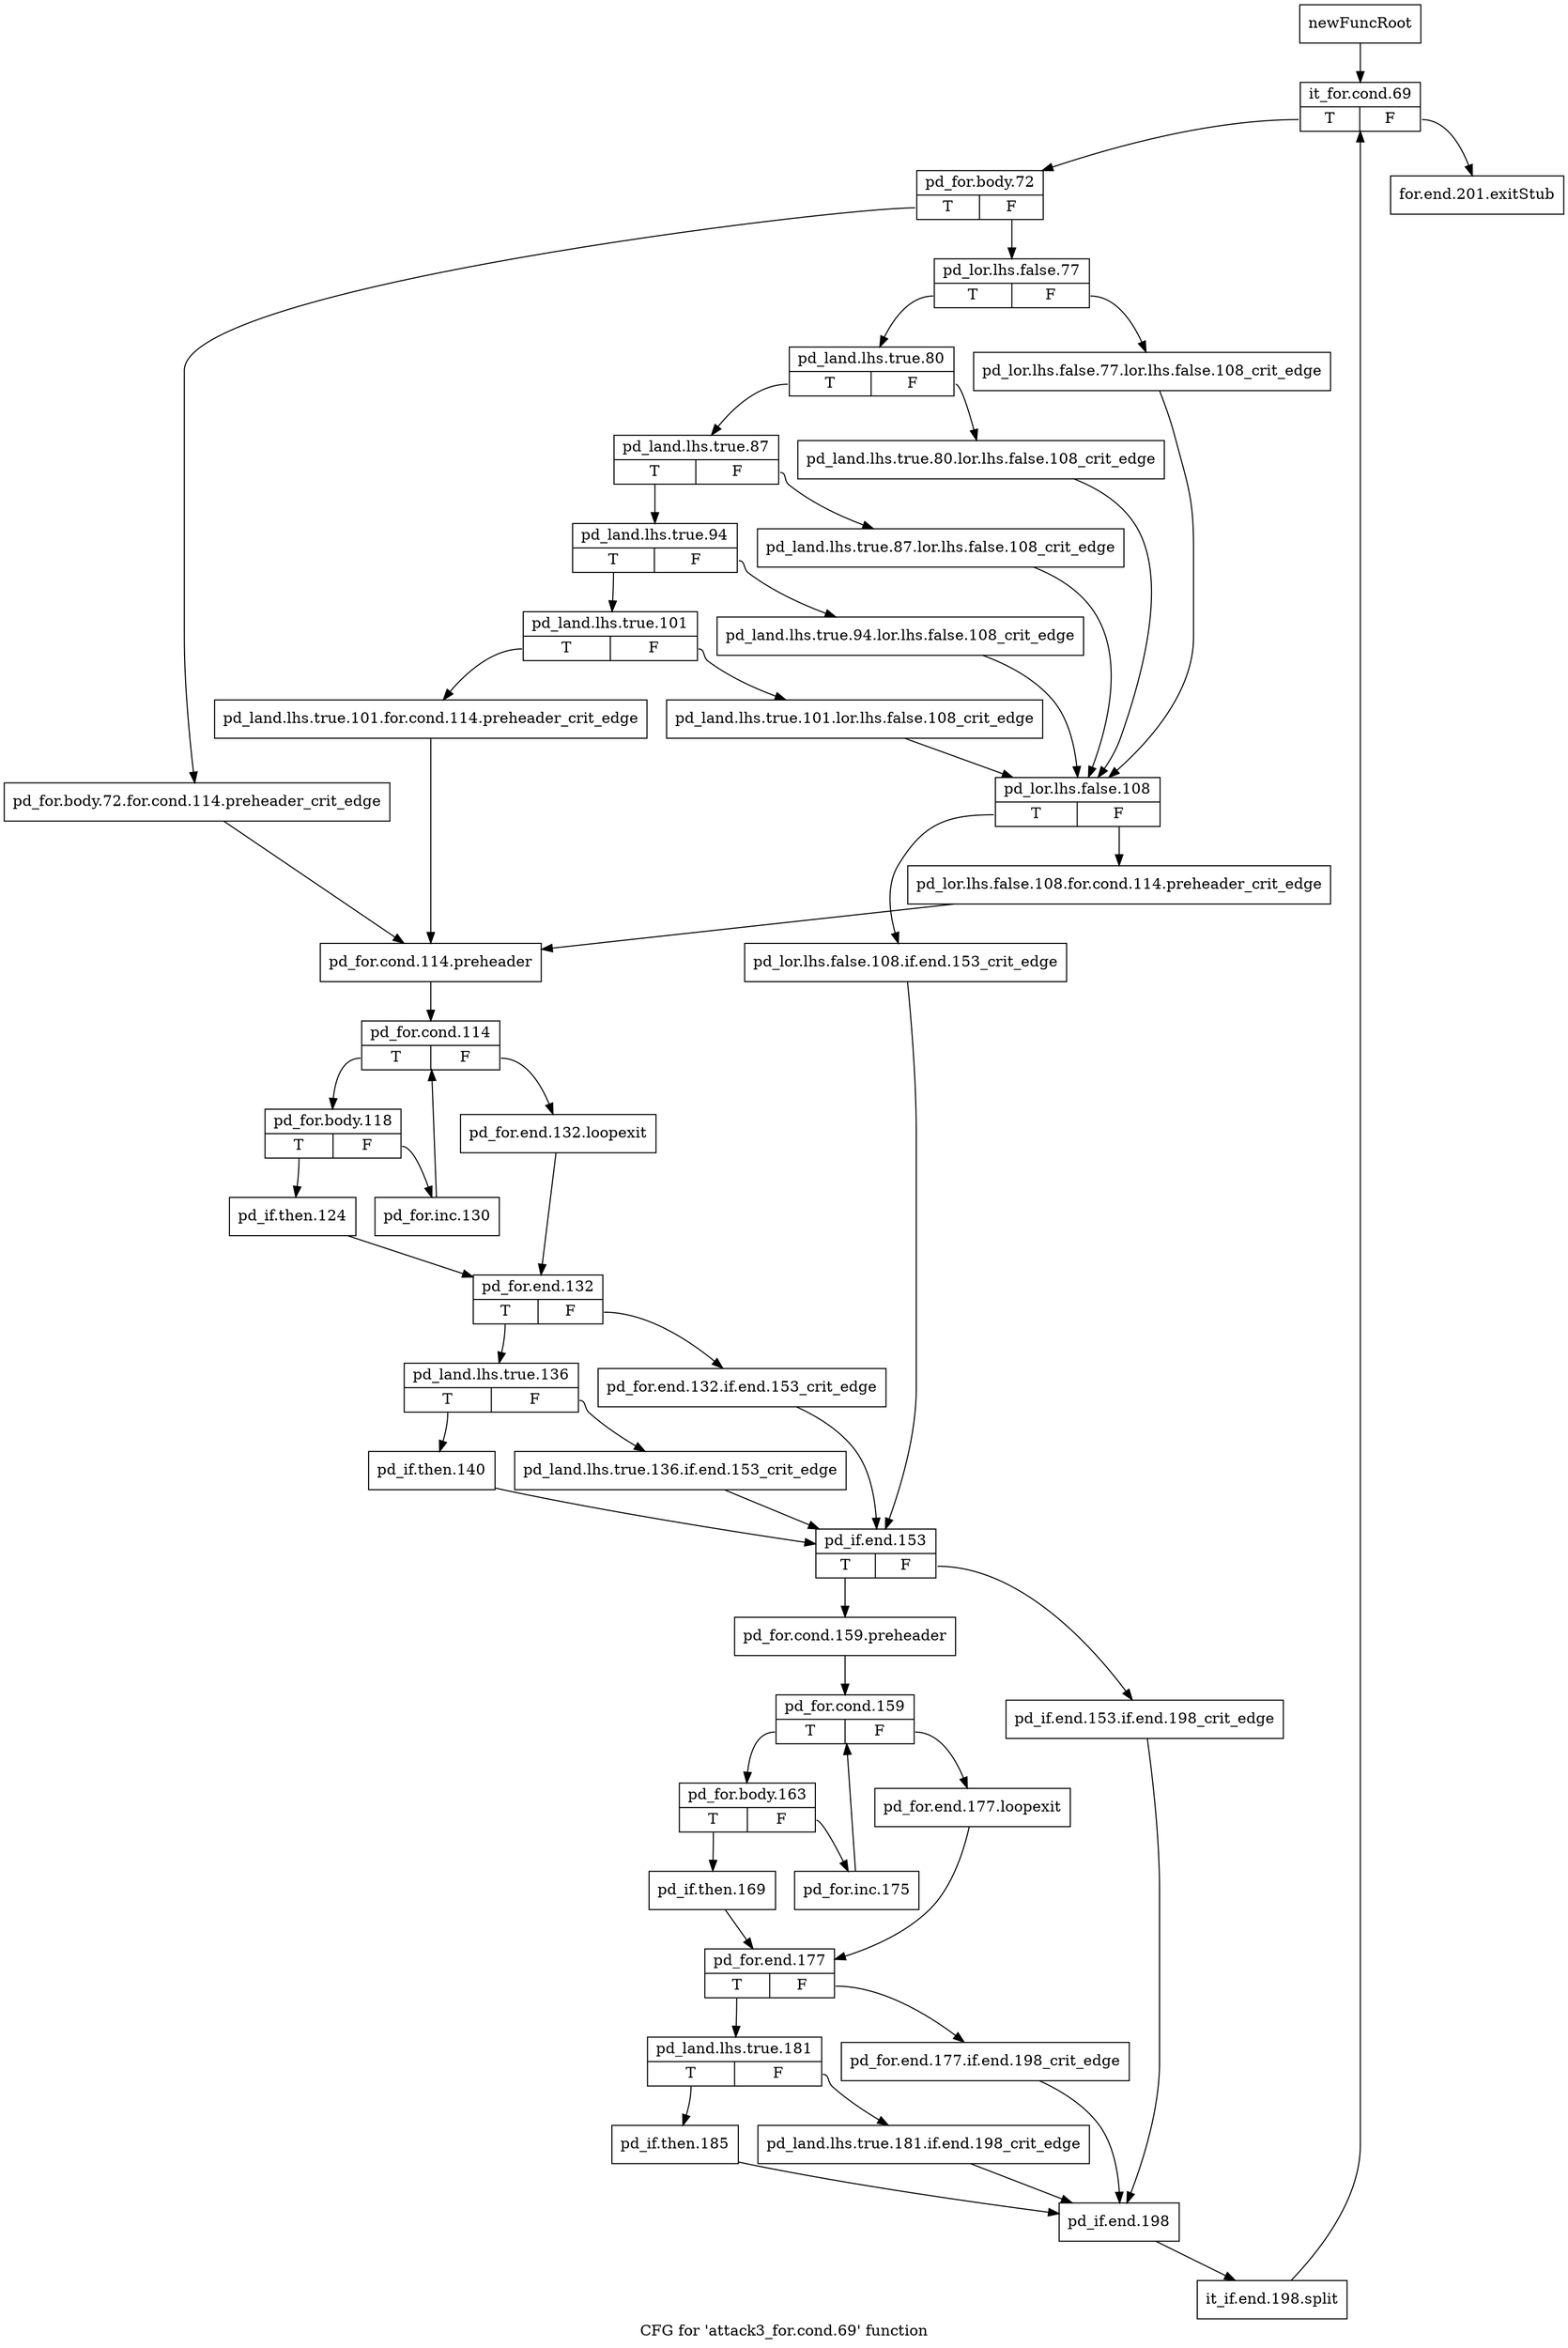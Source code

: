 digraph "CFG for 'attack3_for.cond.69' function" {
	label="CFG for 'attack3_for.cond.69' function";

	Node0x449aeb0 [shape=record,label="{newFuncRoot}"];
	Node0x449aeb0 -> Node0x449af50;
	Node0x449af00 [shape=record,label="{for.end.201.exitStub}"];
	Node0x449af50 [shape=record,label="{it_for.cond.69|{<s0>T|<s1>F}}"];
	Node0x449af50:s0 -> Node0x449afa0;
	Node0x449af50:s1 -> Node0x449af00;
	Node0x449afa0 [shape=record,label="{pd_for.body.72|{<s0>T|<s1>F}}"];
	Node0x449afa0:s0 -> Node0x449b450;
	Node0x449afa0:s1 -> Node0x449aff0;
	Node0x449aff0 [shape=record,label="{pd_lor.lhs.false.77|{<s0>T|<s1>F}}"];
	Node0x449aff0:s0 -> Node0x449b090;
	Node0x449aff0:s1 -> Node0x449b040;
	Node0x449b040 [shape=record,label="{pd_lor.lhs.false.77.lor.lhs.false.108_crit_edge}"];
	Node0x449b040 -> Node0x449b310;
	Node0x449b090 [shape=record,label="{pd_land.lhs.true.80|{<s0>T|<s1>F}}"];
	Node0x449b090:s0 -> Node0x449b130;
	Node0x449b090:s1 -> Node0x449b0e0;
	Node0x449b0e0 [shape=record,label="{pd_land.lhs.true.80.lor.lhs.false.108_crit_edge}"];
	Node0x449b0e0 -> Node0x449b310;
	Node0x449b130 [shape=record,label="{pd_land.lhs.true.87|{<s0>T|<s1>F}}"];
	Node0x449b130:s0 -> Node0x449b1d0;
	Node0x449b130:s1 -> Node0x449b180;
	Node0x449b180 [shape=record,label="{pd_land.lhs.true.87.lor.lhs.false.108_crit_edge}"];
	Node0x449b180 -> Node0x449b310;
	Node0x449b1d0 [shape=record,label="{pd_land.lhs.true.94|{<s0>T|<s1>F}}"];
	Node0x449b1d0:s0 -> Node0x449b270;
	Node0x449b1d0:s1 -> Node0x449b220;
	Node0x449b220 [shape=record,label="{pd_land.lhs.true.94.lor.lhs.false.108_crit_edge}"];
	Node0x449b220 -> Node0x449b310;
	Node0x449b270 [shape=record,label="{pd_land.lhs.true.101|{<s0>T|<s1>F}}"];
	Node0x449b270:s0 -> Node0x449b400;
	Node0x449b270:s1 -> Node0x449b2c0;
	Node0x449b2c0 [shape=record,label="{pd_land.lhs.true.101.lor.lhs.false.108_crit_edge}"];
	Node0x449b2c0 -> Node0x449b310;
	Node0x449b310 [shape=record,label="{pd_lor.lhs.false.108|{<s0>T|<s1>F}}"];
	Node0x449b310:s0 -> Node0x449b3b0;
	Node0x449b310:s1 -> Node0x449b360;
	Node0x449b360 [shape=record,label="{pd_lor.lhs.false.108.for.cond.114.preheader_crit_edge}"];
	Node0x449b360 -> Node0x449b4a0;
	Node0x449b3b0 [shape=record,label="{pd_lor.lhs.false.108.if.end.153_crit_edge}"];
	Node0x449b3b0 -> Node0x449b810;
	Node0x449b400 [shape=record,label="{pd_land.lhs.true.101.for.cond.114.preheader_crit_edge}"];
	Node0x449b400 -> Node0x449b4a0;
	Node0x449b450 [shape=record,label="{pd_for.body.72.for.cond.114.preheader_crit_edge}"];
	Node0x449b450 -> Node0x449b4a0;
	Node0x449b4a0 [shape=record,label="{pd_for.cond.114.preheader}"];
	Node0x449b4a0 -> Node0x449b4f0;
	Node0x449b4f0 [shape=record,label="{pd_for.cond.114|{<s0>T|<s1>F}}"];
	Node0x449b4f0:s0 -> Node0x449b590;
	Node0x449b4f0:s1 -> Node0x449b540;
	Node0x449b540 [shape=record,label="{pd_for.end.132.loopexit}"];
	Node0x449b540 -> Node0x449b680;
	Node0x449b590 [shape=record,label="{pd_for.body.118|{<s0>T|<s1>F}}"];
	Node0x449b590:s0 -> Node0x449b630;
	Node0x449b590:s1 -> Node0x449b5e0;
	Node0x449b5e0 [shape=record,label="{pd_for.inc.130}"];
	Node0x449b5e0 -> Node0x449b4f0;
	Node0x449b630 [shape=record,label="{pd_if.then.124}"];
	Node0x449b630 -> Node0x449b680;
	Node0x449b680 [shape=record,label="{pd_for.end.132|{<s0>T|<s1>F}}"];
	Node0x449b680:s0 -> Node0x449b720;
	Node0x449b680:s1 -> Node0x449b6d0;
	Node0x449b6d0 [shape=record,label="{pd_for.end.132.if.end.153_crit_edge}"];
	Node0x449b6d0 -> Node0x449b810;
	Node0x449b720 [shape=record,label="{pd_land.lhs.true.136|{<s0>T|<s1>F}}"];
	Node0x449b720:s0 -> Node0x449b7c0;
	Node0x449b720:s1 -> Node0x449b770;
	Node0x449b770 [shape=record,label="{pd_land.lhs.true.136.if.end.153_crit_edge}"];
	Node0x449b770 -> Node0x449b810;
	Node0x449b7c0 [shape=record,label="{pd_if.then.140}"];
	Node0x449b7c0 -> Node0x449b810;
	Node0x449b810 [shape=record,label="{pd_if.end.153|{<s0>T|<s1>F}}"];
	Node0x449b810:s0 -> Node0x449b8b0;
	Node0x449b810:s1 -> Node0x449b860;
	Node0x449b860 [shape=record,label="{pd_if.end.153.if.end.198_crit_edge}"];
	Node0x449b860 -> Node0x449bc20;
	Node0x449b8b0 [shape=record,label="{pd_for.cond.159.preheader}"];
	Node0x449b8b0 -> Node0x449b900;
	Node0x449b900 [shape=record,label="{pd_for.cond.159|{<s0>T|<s1>F}}"];
	Node0x449b900:s0 -> Node0x449b9a0;
	Node0x449b900:s1 -> Node0x449b950;
	Node0x449b950 [shape=record,label="{pd_for.end.177.loopexit}"];
	Node0x449b950 -> Node0x449ba90;
	Node0x449b9a0 [shape=record,label="{pd_for.body.163|{<s0>T|<s1>F}}"];
	Node0x449b9a0:s0 -> Node0x449ba40;
	Node0x449b9a0:s1 -> Node0x449b9f0;
	Node0x449b9f0 [shape=record,label="{pd_for.inc.175}"];
	Node0x449b9f0 -> Node0x449b900;
	Node0x449ba40 [shape=record,label="{pd_if.then.169}"];
	Node0x449ba40 -> Node0x449ba90;
	Node0x449ba90 [shape=record,label="{pd_for.end.177|{<s0>T|<s1>F}}"];
	Node0x449ba90:s0 -> Node0x449bb30;
	Node0x449ba90:s1 -> Node0x449bae0;
	Node0x449bae0 [shape=record,label="{pd_for.end.177.if.end.198_crit_edge}"];
	Node0x449bae0 -> Node0x449bc20;
	Node0x449bb30 [shape=record,label="{pd_land.lhs.true.181|{<s0>T|<s1>F}}"];
	Node0x449bb30:s0 -> Node0x449bbd0;
	Node0x449bb30:s1 -> Node0x449bb80;
	Node0x449bb80 [shape=record,label="{pd_land.lhs.true.181.if.end.198_crit_edge}"];
	Node0x449bb80 -> Node0x449bc20;
	Node0x449bbd0 [shape=record,label="{pd_if.then.185}"];
	Node0x449bbd0 -> Node0x449bc20;
	Node0x449bc20 [shape=record,label="{pd_if.end.198}"];
	Node0x449bc20 -> Node0x5018ae0;
	Node0x5018ae0 [shape=record,label="{it_if.end.198.split}"];
	Node0x5018ae0 -> Node0x449af50;
}

